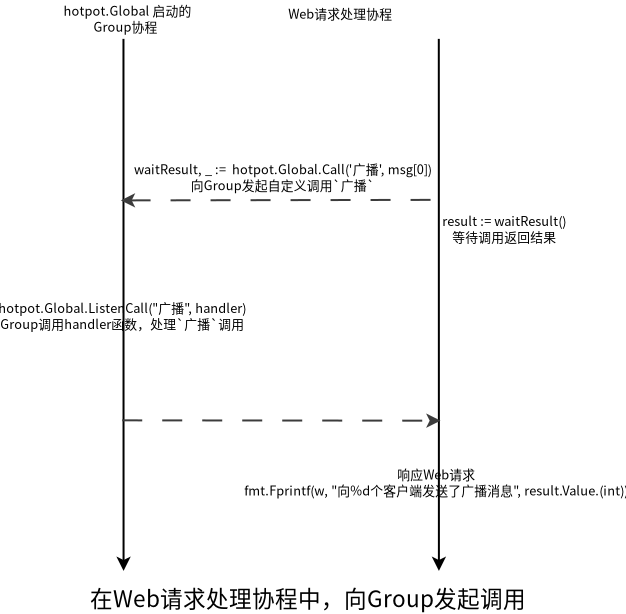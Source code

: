 <?xml version="1.0" encoding="UTF-8"?>
<dia:diagram xmlns:dia="http://www.lysator.liu.se/~alla/dia/">
  <dia:layer name="背景" visible="true" connectable="true" active="true">
    <dia:object type="Standard - Line" version="0" id="O0">
      <dia:attribute name="obj_pos">
        <dia:point val="19.5,4.95"/>
      </dia:attribute>
      <dia:attribute name="obj_bb">
        <dia:rectangle val="19.143,4.9;19.867,31.603"/>
      </dia:attribute>
      <dia:attribute name="conn_endpoints">
        <dia:point val="19.5,4.95"/>
        <dia:point val="19.505,31.553"/>
      </dia:attribute>
      <dia:attribute name="numcp">
        <dia:int val="1"/>
      </dia:attribute>
      <dia:attribute name="end_arrow">
        <dia:enum val="22"/>
      </dia:attribute>
      <dia:attribute name="end_arrow_length">
        <dia:real val="0.5"/>
      </dia:attribute>
      <dia:attribute name="end_arrow_width">
        <dia:real val="0.5"/>
      </dia:attribute>
    </dia:object>
    <dia:object type="Standard - Line" version="0" id="O1">
      <dia:attribute name="obj_pos">
        <dia:point val="19.368,13.027"/>
      </dia:attribute>
      <dia:attribute name="obj_bb">
        <dia:rectangle val="19.318,12.664;35.795,13.388"/>
      </dia:attribute>
      <dia:attribute name="conn_endpoints">
        <dia:point val="19.368,13.027"/>
        <dia:point val="35.745,13"/>
      </dia:attribute>
      <dia:attribute name="numcp">
        <dia:int val="1"/>
      </dia:attribute>
      <dia:attribute name="line_color">
        <dia:color val="#3c3c3cff"/>
      </dia:attribute>
      <dia:attribute name="line_style">
        <dia:enum val="1"/>
      </dia:attribute>
      <dia:attribute name="start_arrow">
        <dia:enum val="22"/>
      </dia:attribute>
      <dia:attribute name="start_arrow_length">
        <dia:real val="0.5"/>
      </dia:attribute>
      <dia:attribute name="start_arrow_width">
        <dia:real val="0.5"/>
      </dia:attribute>
    </dia:object>
    <dia:object type="Standard - Text" version="1" id="O2">
      <dia:attribute name="obj_pos">
        <dia:point val="19.6,3.8"/>
      </dia:attribute>
      <dia:attribute name="obj_bb">
        <dia:rectangle val="16.5,3.058;22.7,4.784"/>
      </dia:attribute>
      <dia:attribute name="text">
        <dia:composite type="text">
          <dia:attribute name="string">
            <dia:string>#hotpot.Global 启动的
Group协程#</dia:string>
          </dia:attribute>
          <dia:attribute name="font">
            <dia:font family="Noto Sans CJK SC" style="0" name="Courier"/>
          </dia:attribute>
          <dia:attribute name="height">
            <dia:real val="0.8"/>
          </dia:attribute>
          <dia:attribute name="pos">
            <dia:point val="19.6,3.8"/>
          </dia:attribute>
          <dia:attribute name="color">
            <dia:color val="#000000ff"/>
          </dia:attribute>
          <dia:attribute name="alignment">
            <dia:enum val="1"/>
          </dia:attribute>
        </dia:composite>
      </dia:attribute>
      <dia:attribute name="valign">
        <dia:enum val="3"/>
      </dia:attribute>
    </dia:object>
    <dia:object type="Standard - Text" version="1" id="O3">
      <dia:attribute name="obj_pos">
        <dia:point val="27.47,11.718"/>
      </dia:attribute>
      <dia:attribute name="obj_bb">
        <dia:rectangle val="20.135,10.976;34.805,12.703"/>
      </dia:attribute>
      <dia:attribute name="text">
        <dia:composite type="text">
          <dia:attribute name="string">
            <dia:string>#waitResult, _ :=  hotpot.Global.Call('广播', msg[0])
向Group发起自定义调用`广播`#</dia:string>
          </dia:attribute>
          <dia:attribute name="font">
            <dia:font family="Noto Sans CJK SC" style="0" name="Courier"/>
          </dia:attribute>
          <dia:attribute name="height">
            <dia:real val="0.8"/>
          </dia:attribute>
          <dia:attribute name="pos">
            <dia:point val="27.47,11.718"/>
          </dia:attribute>
          <dia:attribute name="color">
            <dia:color val="#000000ff"/>
          </dia:attribute>
          <dia:attribute name="alignment">
            <dia:enum val="1"/>
          </dia:attribute>
        </dia:composite>
      </dia:attribute>
      <dia:attribute name="valign">
        <dia:enum val="3"/>
      </dia:attribute>
    </dia:object>
    <dia:object type="Standard - Text" version="1" id="O4">
      <dia:attribute name="obj_pos">
        <dia:point val="17.825,33.374"/>
      </dia:attribute>
      <dia:attribute name="obj_bb">
        <dia:rectangle val="17.825,32.064;39.23,33.699"/>
      </dia:attribute>
      <dia:attribute name="text">
        <dia:composite type="text">
          <dia:attribute name="string">
            <dia:string>#在Web请求处理协程中，向Group发起调用#</dia:string>
          </dia:attribute>
          <dia:attribute name="font">
            <dia:font family="Noto Sans CJK SC" style="0" name="Courier"/>
          </dia:attribute>
          <dia:attribute name="height">
            <dia:real val="1.411"/>
          </dia:attribute>
          <dia:attribute name="pos">
            <dia:point val="17.825,33.374"/>
          </dia:attribute>
          <dia:attribute name="color">
            <dia:color val="#000000ff"/>
          </dia:attribute>
          <dia:attribute name="alignment">
            <dia:enum val="0"/>
          </dia:attribute>
        </dia:composite>
      </dia:attribute>
      <dia:attribute name="valign">
        <dia:enum val="3"/>
      </dia:attribute>
    </dia:object>
    <dia:object type="Standard - Line" version="0" id="O5">
      <dia:attribute name="obj_pos">
        <dia:point val="35.267,4.95"/>
      </dia:attribute>
      <dia:attribute name="obj_bb">
        <dia:rectangle val="34.91,4.9;35.634,31.603"/>
      </dia:attribute>
      <dia:attribute name="conn_endpoints">
        <dia:point val="35.267,4.95"/>
        <dia:point val="35.272,31.553"/>
      </dia:attribute>
      <dia:attribute name="numcp">
        <dia:int val="1"/>
      </dia:attribute>
      <dia:attribute name="end_arrow">
        <dia:enum val="22"/>
      </dia:attribute>
      <dia:attribute name="end_arrow_length">
        <dia:real val="0.5"/>
      </dia:attribute>
      <dia:attribute name="end_arrow_width">
        <dia:real val="0.5"/>
      </dia:attribute>
    </dia:object>
    <dia:object type="Standard - Text" version="1" id="O6">
      <dia:attribute name="obj_pos">
        <dia:point val="19.433,18.661"/>
      </dia:attribute>
      <dia:attribute name="obj_bb">
        <dia:rectangle val="13.334,17.919;25.532,19.645"/>
      </dia:attribute>
      <dia:attribute name="text">
        <dia:composite type="text">
          <dia:attribute name="string">
            <dia:string>#hotpot.Global.ListenCall("广播", handler)
Group调用handler函数，处理`广播`调用#</dia:string>
          </dia:attribute>
          <dia:attribute name="font">
            <dia:font family="Noto Sans CJK SC" style="0" name="Courier"/>
          </dia:attribute>
          <dia:attribute name="height">
            <dia:real val="0.8"/>
          </dia:attribute>
          <dia:attribute name="pos">
            <dia:point val="19.433,18.661"/>
          </dia:attribute>
          <dia:attribute name="color">
            <dia:color val="#000000ff"/>
          </dia:attribute>
          <dia:attribute name="alignment">
            <dia:enum val="1"/>
          </dia:attribute>
        </dia:composite>
      </dia:attribute>
      <dia:attribute name="valign">
        <dia:enum val="3"/>
      </dia:attribute>
    </dia:object>
    <dia:object type="Standard - Text" version="1" id="O7">
      <dia:attribute name="obj_pos">
        <dia:point val="27.735,3.945"/>
      </dia:attribute>
      <dia:attribute name="obj_bb">
        <dia:rectangle val="27.735,3.203;32.888,4.13"/>
      </dia:attribute>
      <dia:attribute name="text">
        <dia:composite type="text">
          <dia:attribute name="string">
            <dia:string>#Web请求处理协程#</dia:string>
          </dia:attribute>
          <dia:attribute name="font">
            <dia:font family="Noto Sans CJK SC" style="0" name="Courier"/>
          </dia:attribute>
          <dia:attribute name="height">
            <dia:real val="0.8"/>
          </dia:attribute>
          <dia:attribute name="pos">
            <dia:point val="27.735,3.945"/>
          </dia:attribute>
          <dia:attribute name="color">
            <dia:color val="#000000ff"/>
          </dia:attribute>
          <dia:attribute name="alignment">
            <dia:enum val="0"/>
          </dia:attribute>
        </dia:composite>
      </dia:attribute>
      <dia:attribute name="valign">
        <dia:enum val="3"/>
      </dia:attribute>
    </dia:object>
    <dia:object type="Standard - Line" version="0" id="O8">
      <dia:attribute name="obj_pos">
        <dia:point val="19.438,24.025"/>
      </dia:attribute>
      <dia:attribute name="obj_bb">
        <dia:rectangle val="19.388,23.678;35.403,24.402"/>
      </dia:attribute>
      <dia:attribute name="conn_endpoints">
        <dia:point val="19.438,24.025"/>
        <dia:point val="35.353,24.041"/>
      </dia:attribute>
      <dia:attribute name="numcp">
        <dia:int val="1"/>
      </dia:attribute>
      <dia:attribute name="line_color">
        <dia:color val="#3c3c3cff"/>
      </dia:attribute>
      <dia:attribute name="line_style">
        <dia:enum val="1"/>
      </dia:attribute>
      <dia:attribute name="end_arrow">
        <dia:enum val="22"/>
      </dia:attribute>
      <dia:attribute name="end_arrow_length">
        <dia:real val="0.5"/>
      </dia:attribute>
      <dia:attribute name="end_arrow_width">
        <dia:real val="0.5"/>
      </dia:attribute>
    </dia:object>
    <dia:object type="Standard - Text" version="1" id="O9">
      <dia:attribute name="obj_pos">
        <dia:point val="38.535,14.303"/>
      </dia:attribute>
      <dia:attribute name="obj_bb">
        <dia:rectangle val="35.478,13.56;41.591,15.287"/>
      </dia:attribute>
      <dia:attribute name="text">
        <dia:composite type="text">
          <dia:attribute name="string">
            <dia:string>#result := waitResult()
等待调用返回结果#</dia:string>
          </dia:attribute>
          <dia:attribute name="font">
            <dia:font family="Noto Sans CJK SC" style="0" name="Courier"/>
          </dia:attribute>
          <dia:attribute name="height">
            <dia:real val="0.8"/>
          </dia:attribute>
          <dia:attribute name="pos">
            <dia:point val="38.535,14.303"/>
          </dia:attribute>
          <dia:attribute name="color">
            <dia:color val="#000000ff"/>
          </dia:attribute>
          <dia:attribute name="alignment">
            <dia:enum val="1"/>
          </dia:attribute>
        </dia:composite>
      </dia:attribute>
      <dia:attribute name="valign">
        <dia:enum val="3"/>
      </dia:attribute>
    </dia:object>
    <dia:object type="Standard - Text" version="1" id="O10">
      <dia:attribute name="obj_pos">
        <dia:point val="35.143,26.987"/>
      </dia:attribute>
      <dia:attribute name="obj_bb">
        <dia:rectangle val="25.663,26.245;44.623,27.971"/>
      </dia:attribute>
      <dia:attribute name="text">
        <dia:composite type="text">
          <dia:attribute name="string">
            <dia:string>#响应Web请求
fmt.Fprintf(w, "向%d个客户端发送了广播消息", result.Value.(int))#</dia:string>
          </dia:attribute>
          <dia:attribute name="font">
            <dia:font family="Noto Sans CJK SC" style="0" name="Courier"/>
          </dia:attribute>
          <dia:attribute name="height">
            <dia:real val="0.8"/>
          </dia:attribute>
          <dia:attribute name="pos">
            <dia:point val="35.143,26.987"/>
          </dia:attribute>
          <dia:attribute name="color">
            <dia:color val="#000000ff"/>
          </dia:attribute>
          <dia:attribute name="alignment">
            <dia:enum val="1"/>
          </dia:attribute>
        </dia:composite>
      </dia:attribute>
      <dia:attribute name="valign">
        <dia:enum val="3"/>
      </dia:attribute>
    </dia:object>
  </dia:layer>
</dia:diagram>
